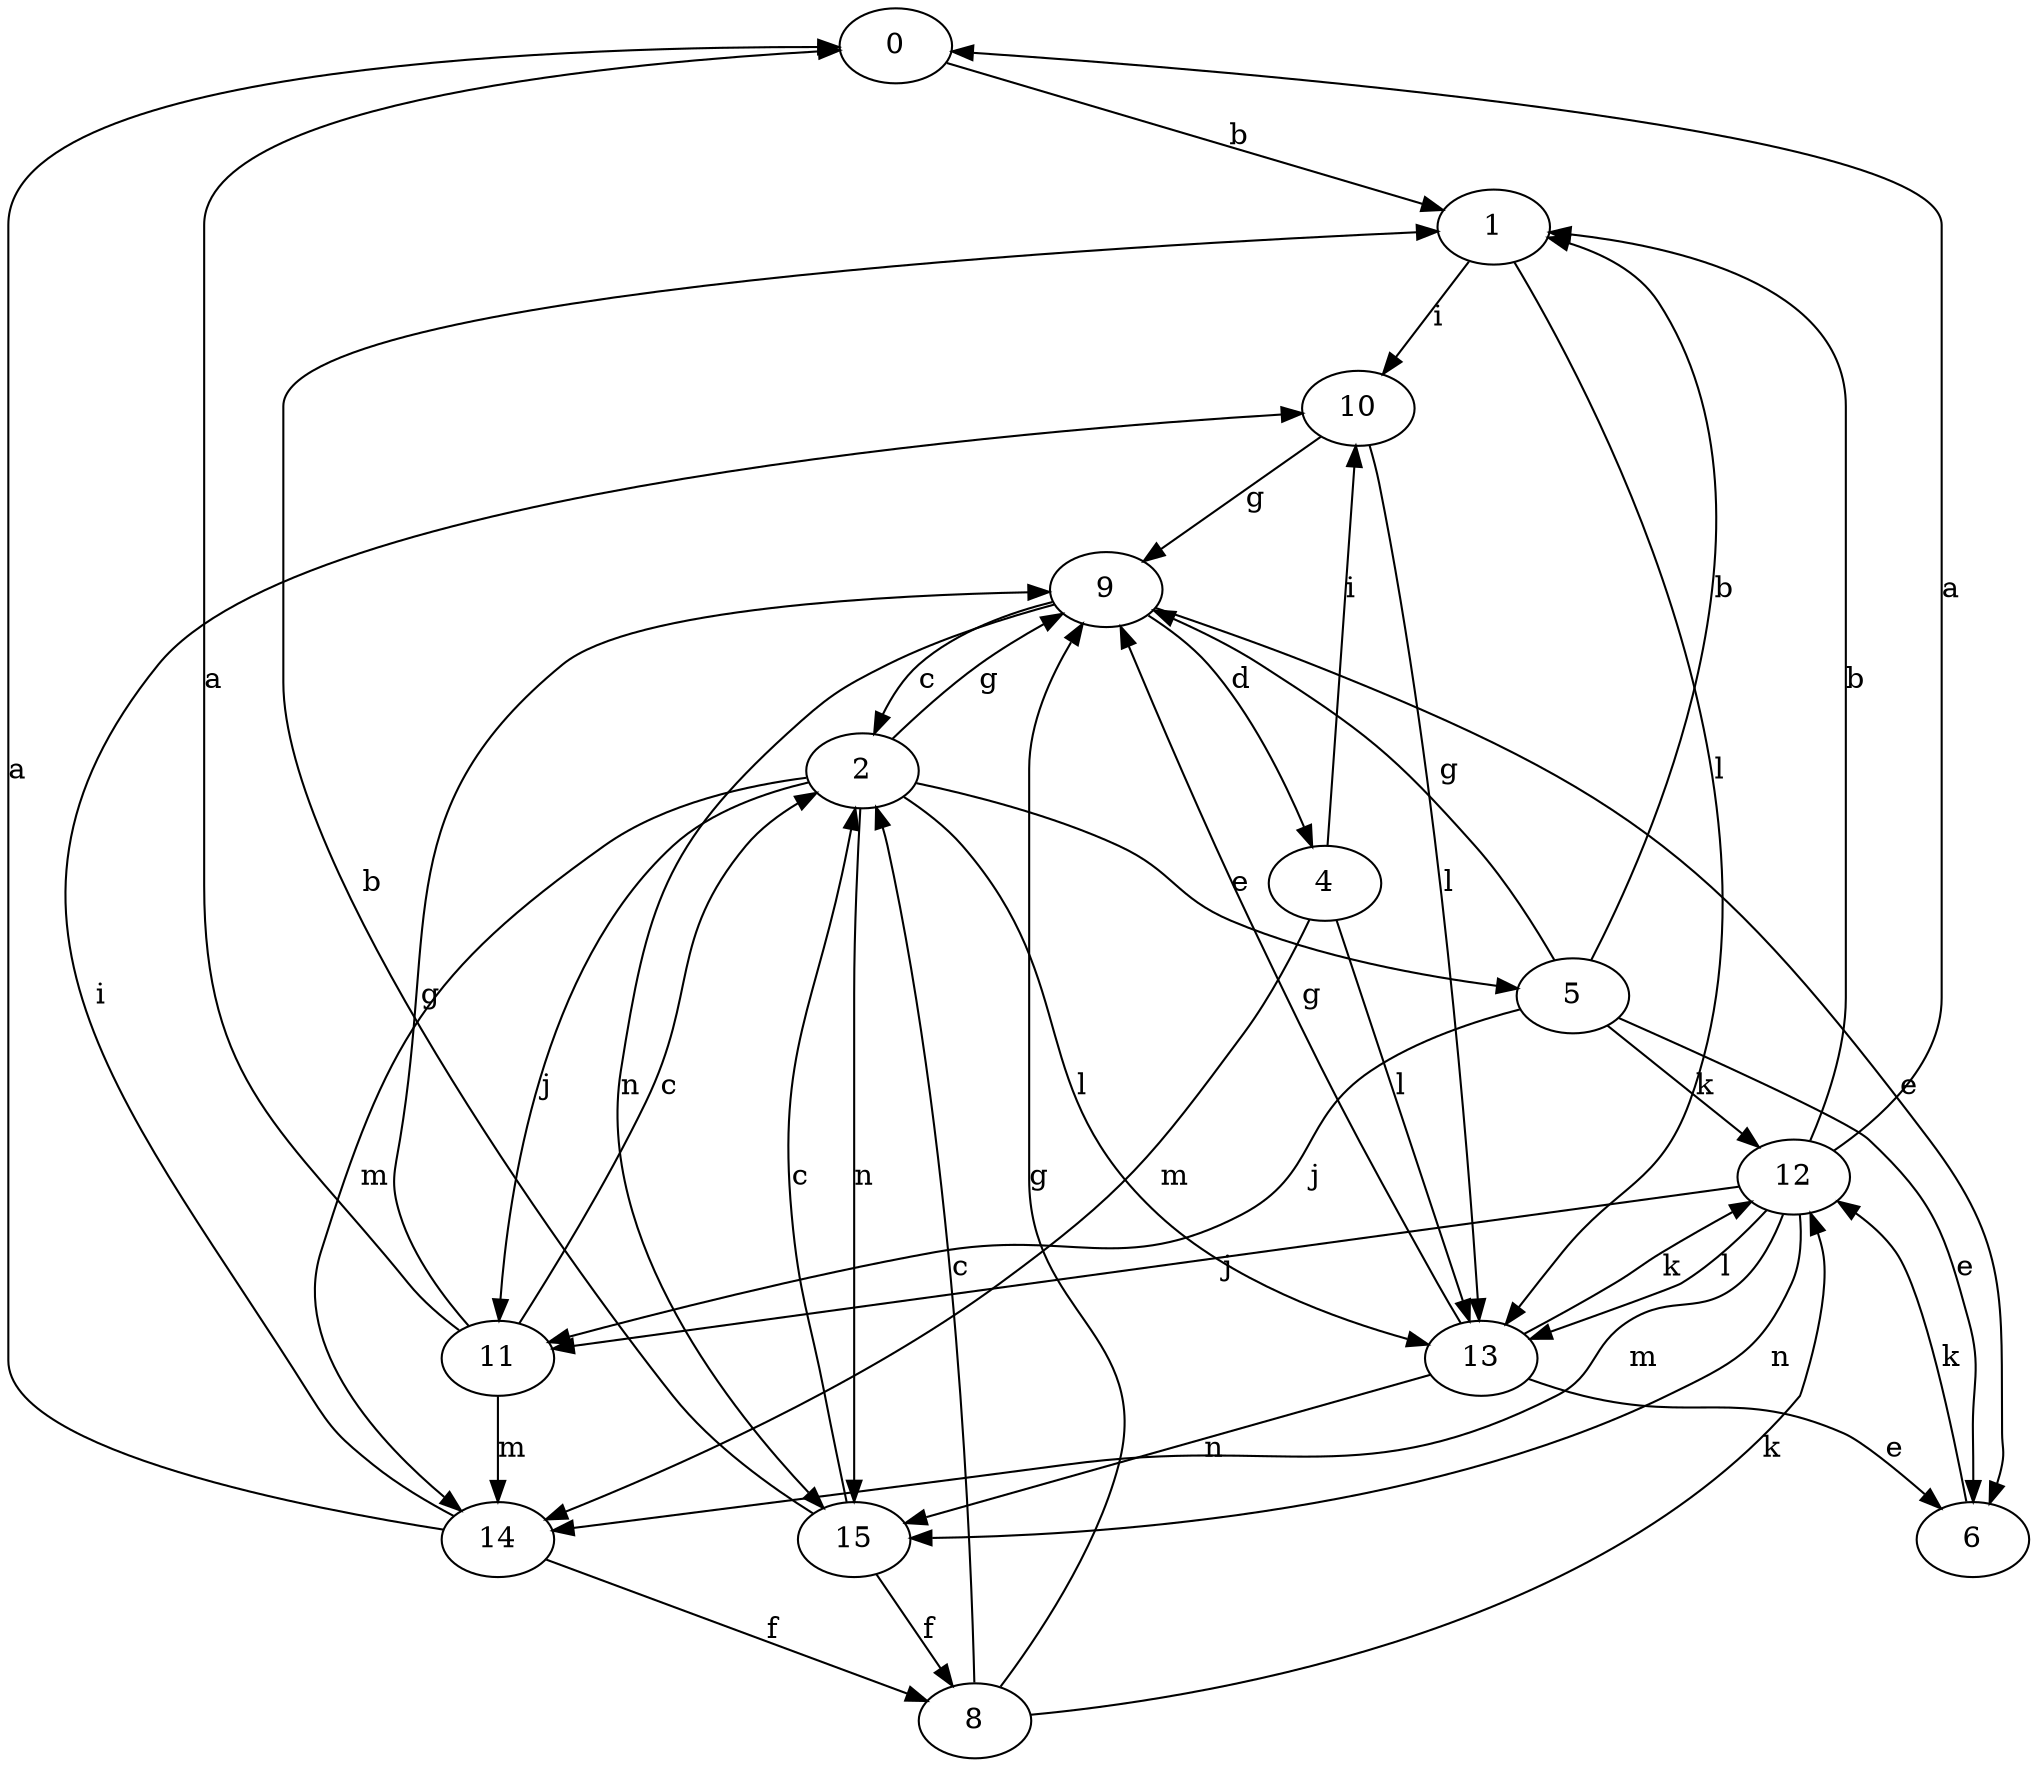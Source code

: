 strict digraph  {
0;
1;
2;
4;
5;
6;
8;
9;
10;
11;
12;
13;
14;
15;
0 -> 1  [label=b];
1 -> 10  [label=i];
1 -> 13  [label=l];
2 -> 5  [label=e];
2 -> 9  [label=g];
2 -> 11  [label=j];
2 -> 13  [label=l];
2 -> 14  [label=m];
2 -> 15  [label=n];
4 -> 10  [label=i];
4 -> 13  [label=l];
4 -> 14  [label=m];
5 -> 1  [label=b];
5 -> 6  [label=e];
5 -> 9  [label=g];
5 -> 11  [label=j];
5 -> 12  [label=k];
6 -> 12  [label=k];
8 -> 2  [label=c];
8 -> 9  [label=g];
8 -> 12  [label=k];
9 -> 2  [label=c];
9 -> 4  [label=d];
9 -> 6  [label=e];
9 -> 15  [label=n];
10 -> 9  [label=g];
10 -> 13  [label=l];
11 -> 0  [label=a];
11 -> 2  [label=c];
11 -> 9  [label=g];
11 -> 14  [label=m];
12 -> 0  [label=a];
12 -> 1  [label=b];
12 -> 11  [label=j];
12 -> 13  [label=l];
12 -> 14  [label=m];
12 -> 15  [label=n];
13 -> 6  [label=e];
13 -> 9  [label=g];
13 -> 12  [label=k];
13 -> 15  [label=n];
14 -> 0  [label=a];
14 -> 8  [label=f];
14 -> 10  [label=i];
15 -> 1  [label=b];
15 -> 2  [label=c];
15 -> 8  [label=f];
}
